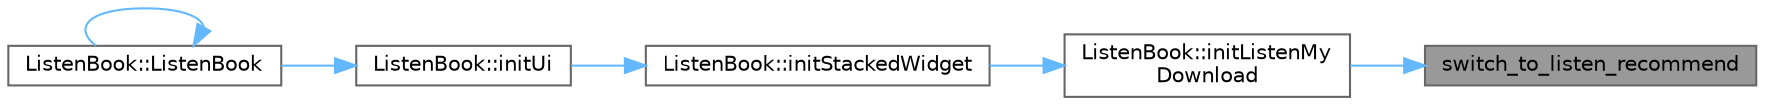 digraph "switch_to_listen_recommend"
{
 // LATEX_PDF_SIZE
  bgcolor="transparent";
  edge [fontname=Helvetica,fontsize=10,labelfontname=Helvetica,labelfontsize=10];
  node [fontname=Helvetica,fontsize=10,shape=box,height=0.2,width=0.4];
  rankdir="RL";
  Node1 [id="Node000001",label="switch_to_listen_recommend",height=0.2,width=0.4,color="gray40", fillcolor="grey60", style="filled", fontcolor="black",tooltip="切换到推荐界面的信号"];
  Node1 -> Node2 [id="edge1_Node000001_Node000002",dir="back",color="steelblue1",style="solid",tooltip=" "];
  Node2 [id="Node000002",label="ListenBook::initListenMy\lDownload",height=0.2,width=0.4,color="grey40", fillcolor="white", style="filled",URL="$class_listen_book.html#a614e5c5f4b2fecacfe56bebf36d420de",tooltip="初始化下载页面"];
  Node2 -> Node3 [id="edge2_Node000002_Node000003",dir="back",color="steelblue1",style="solid",tooltip=" "];
  Node3 [id="Node000003",label="ListenBook::initStackedWidget",height=0.2,width=0.4,color="grey40", fillcolor="white", style="filled",URL="$class_listen_book.html#a0880fc715278119401b0b218adc8ade6",tooltip="初始化堆栈窗口"];
  Node3 -> Node4 [id="edge3_Node000003_Node000004",dir="back",color="steelblue1",style="solid",tooltip=" "];
  Node4 [id="Node000004",label="ListenBook::initUi",height=0.2,width=0.4,color="grey40", fillcolor="white", style="filled",URL="$class_listen_book.html#afba6e95967cc3eb25fd518f7bde6ec04",tooltip="初始化界面"];
  Node4 -> Node5 [id="edge4_Node000004_Node000005",dir="back",color="steelblue1",style="solid",tooltip=" "];
  Node5 [id="Node000005",label="ListenBook::ListenBook",height=0.2,width=0.4,color="grey40", fillcolor="white", style="filled",URL="$class_listen_book.html#a54945cd55a7bf9a0461163744f0875ed",tooltip="构造函数，初始化听书主界面"];
  Node5 -> Node5 [id="edge5_Node000005_Node000005",dir="back",color="steelblue1",style="solid",tooltip=" "];
}
